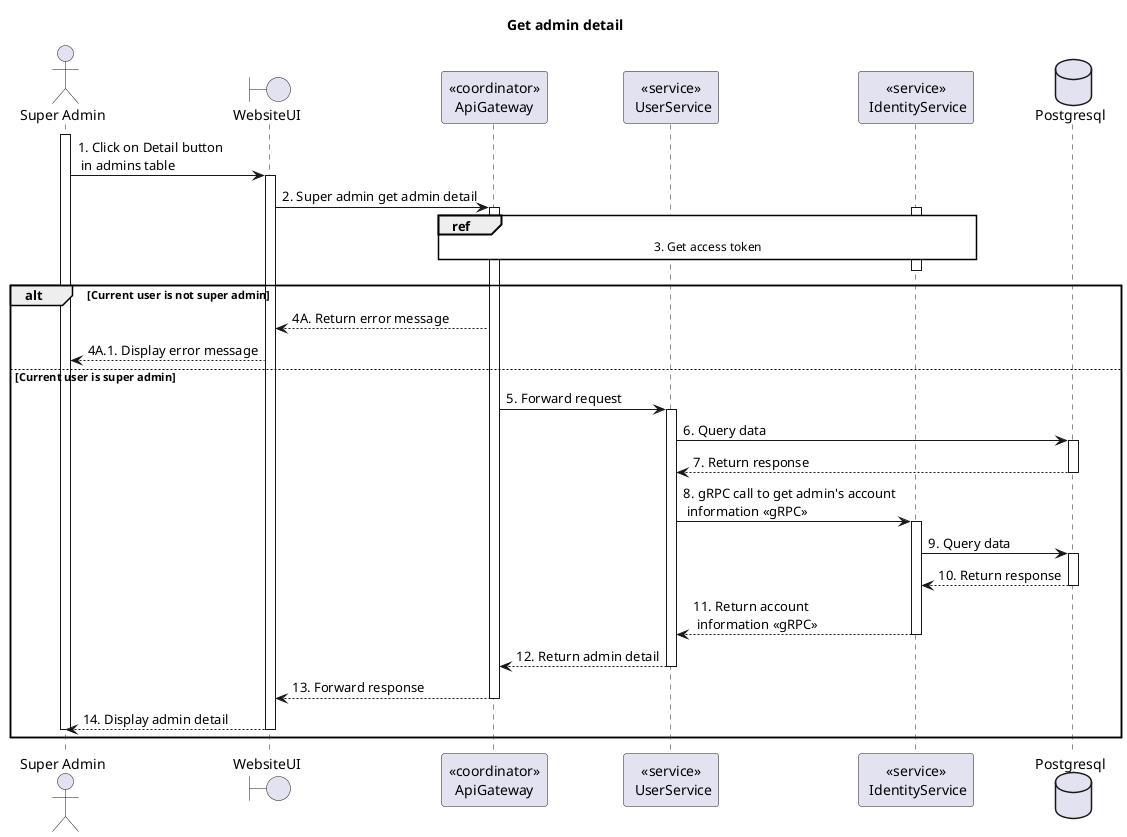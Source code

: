 @startuml Sequence
title "Get admin detail"
' Style section
<style>
  sequenceDiagram {
    reference {
      BackGroundColor white
    }
}
</style>

actor "Super Admin" as SuperAdmin
activate SuperAdmin

boundary WebsiteUI
participant "<<coordinator>>\nApiGateway" as ApiGateway
participant "<<service>>\n UserService" as UserService
participant "<<service>>\n IdentityService" as IdentityService
database Postgresql

SuperAdmin -> WebsiteUI ++: 1. Click on Detail button\n in admins table

WebsiteUI -> ApiGateway ++: 2. Super admin get admin detail

activate IdentityService
ref over ApiGateway, IdentityService: 3. Get access token
ApiGateway -[hidden]-> IdentityService
deactivate IdentityService

alt Current user is not super admin
    WebsiteUI <-- ApiGateway: 4A. Return error message
    SuperAdmin <-- WebsiteUI: 4A.1. Display error message
else Current user is super admin
    ApiGateway -> UserService ++: 5. Forward request
    UserService -> Postgresql ++: 6. Query data
    UserService <-- Postgresql--: 7. Return response

    UserService -> IdentityService++: 8. gRPC call to get admin's account \n information <<gRPC>>
    IdentityService -> Postgresql ++: 9. Query data
    IdentityService <-- Postgresql --: 10. Return response
    UserService <-- IdentityService--: 11. Return account \n information <<gRPC>>

    ApiGateway <-- UserService--: 12. Return admin detail
    WebsiteUI <-- ApiGateway--: 13. Forward response
    SuperAdmin <-- WebsiteUI--: 14. Display admin detail
    deactivate SuperAdmin
end alt

@enduml